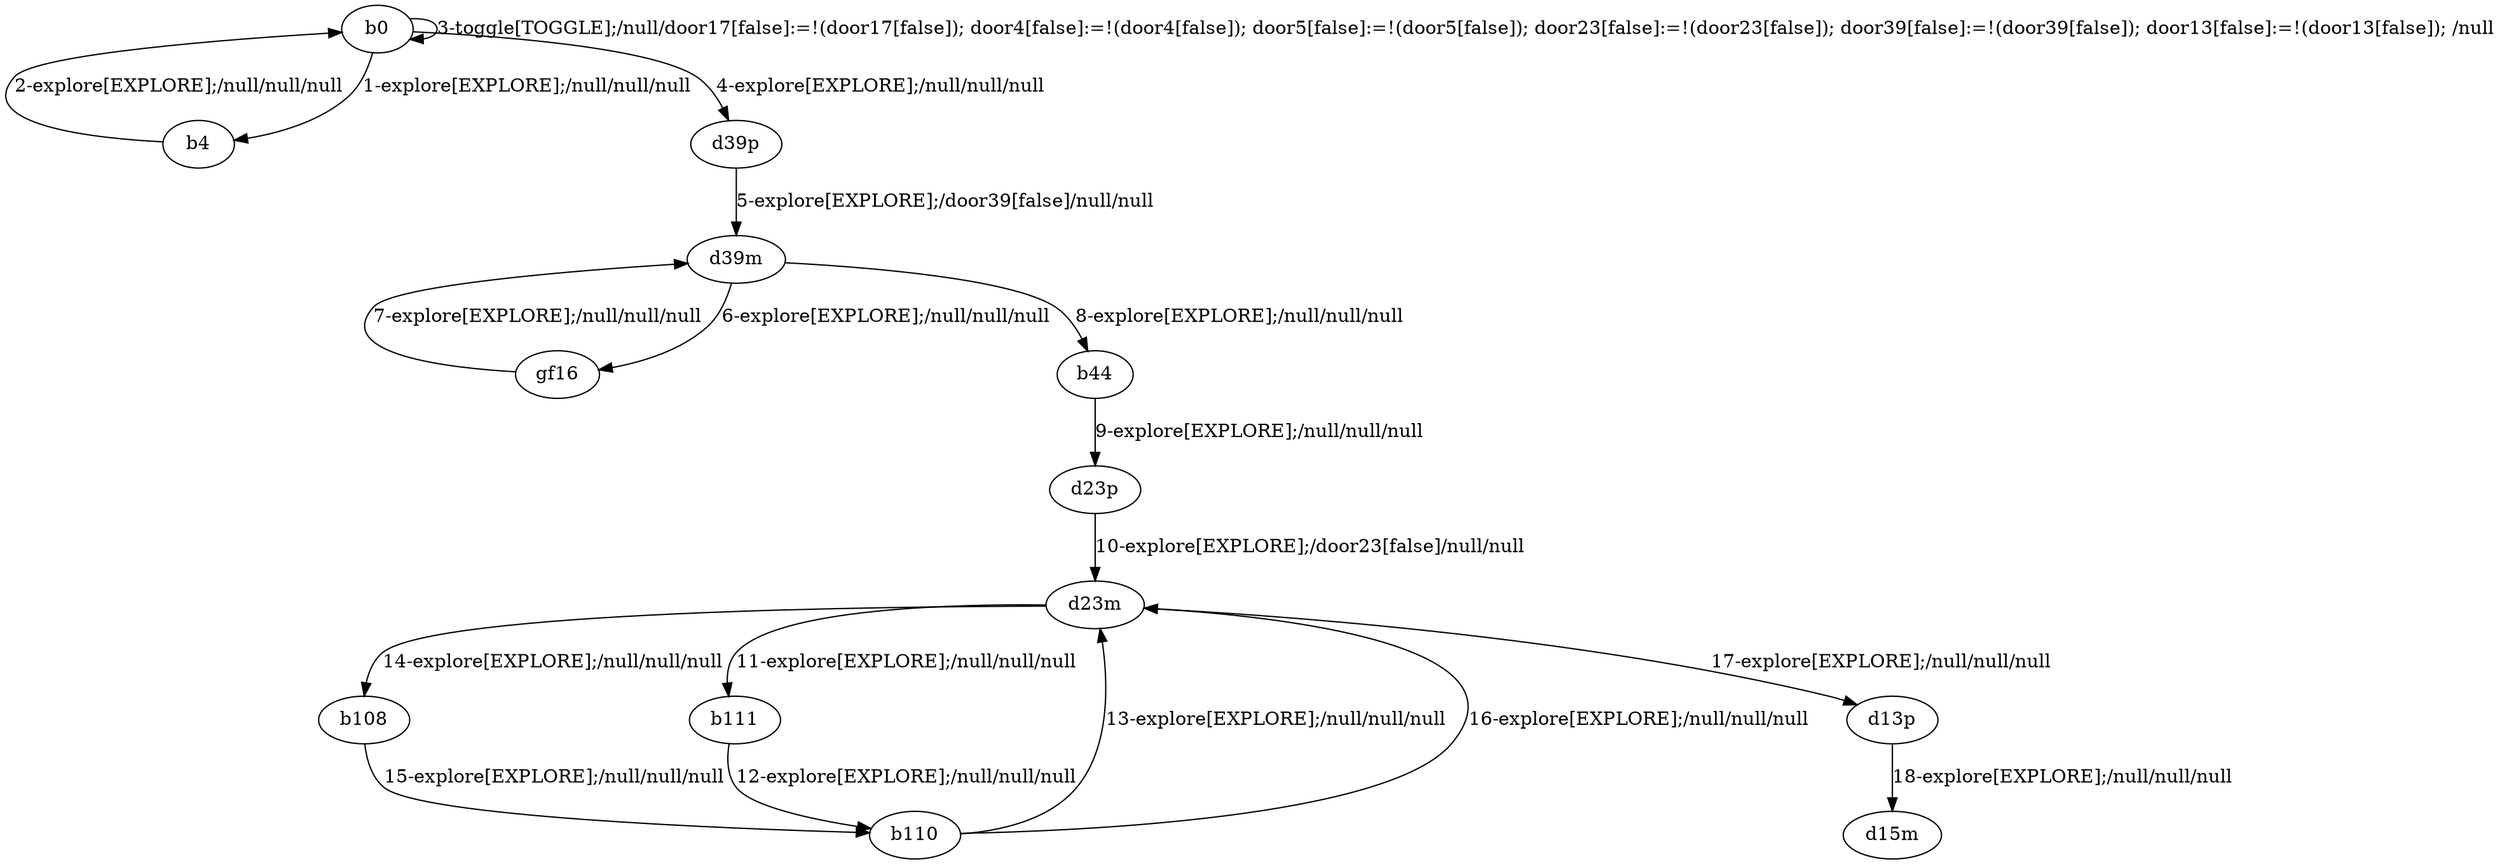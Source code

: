 # Total number of goals covered by this test: 4
# b108 --> b110
# d23m --> d13p
# b110 --> d23m
# d23m --> b108

digraph g {
"b0" -> "b4" [label = "1-explore[EXPLORE];/null/null/null"];
"b4" -> "b0" [label = "2-explore[EXPLORE];/null/null/null"];
"b0" -> "b0" [label = "3-toggle[TOGGLE];/null/door17[false]:=!(door17[false]); door4[false]:=!(door4[false]); door5[false]:=!(door5[false]); door23[false]:=!(door23[false]); door39[false]:=!(door39[false]); door13[false]:=!(door13[false]); /null"];
"b0" -> "d39p" [label = "4-explore[EXPLORE];/null/null/null"];
"d39p" -> "d39m" [label = "5-explore[EXPLORE];/door39[false]/null/null"];
"d39m" -> "gf16" [label = "6-explore[EXPLORE];/null/null/null"];
"gf16" -> "d39m" [label = "7-explore[EXPLORE];/null/null/null"];
"d39m" -> "b44" [label = "8-explore[EXPLORE];/null/null/null"];
"b44" -> "d23p" [label = "9-explore[EXPLORE];/null/null/null"];
"d23p" -> "d23m" [label = "10-explore[EXPLORE];/door23[false]/null/null"];
"d23m" -> "b111" [label = "11-explore[EXPLORE];/null/null/null"];
"b111" -> "b110" [label = "12-explore[EXPLORE];/null/null/null"];
"b110" -> "d23m" [label = "13-explore[EXPLORE];/null/null/null"];
"d23m" -> "b108" [label = "14-explore[EXPLORE];/null/null/null"];
"b108" -> "b110" [label = "15-explore[EXPLORE];/null/null/null"];
"b110" -> "d23m" [label = "16-explore[EXPLORE];/null/null/null"];
"d23m" -> "d13p" [label = "17-explore[EXPLORE];/null/null/null"];
"d13p" -> "d15m" [label = "18-explore[EXPLORE];/null/null/null"];
}